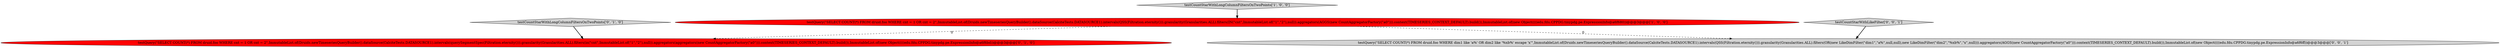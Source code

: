 digraph {
5 [style = filled, label = "testQuery(\"SELECT COUNT(*) FROM druid.foo WHERE dim1 like 'a%' OR dim2 like '%xb%' escape 'x'\",ImmutableList.of(Druids.newTimeseriesQueryBuilder().dataSource(CalciteTests.DATASOURCE1).intervals(QSS(Filtration.eternity())).granularity(Granularities.ALL).filters(OR(new LikeDimFilter(\"dim1\",\"a%\",null,null),new LikeDimFilter(\"dim2\",\"%xb%\",\"x\",null))).aggregators(AGGS(new CountAggregatorFactory(\"a0\"))).context(TIMESERIES_CONTEXT_DEFAULT).build()),ImmutableList.of(new Object((((edu.fdu.CPPDG.tinypdg.pe.ExpressionInfo@a6f6ff))@@@3@@@['0', '0', '1']", fillcolor = lightgray, shape = ellipse image = "AAA0AAABBB3BBB"];
2 [style = filled, label = "testCountStarWithLongColumnFiltersOnTwoPoints['0', '1', '0']", fillcolor = lightgray, shape = diamond image = "AAA0AAABBB2BBB"];
0 [style = filled, label = "testQuery(\"SELECT COUNT(*) FROM druid.foo WHERE cnt = 1 OR cnt = 2\",ImmutableList.of(Druids.newTimeseriesQueryBuilder().dataSource(CalciteTests.DATASOURCE1).intervals(QSS(Filtration.eternity())).granularity(Granularities.ALL).filters(IN(\"cnt\",ImmutableList.of(\"1\",\"2\"),null)).aggregators(AGGS(new CountAggregatorFactory(\"a0\"))).context(TIMESERIES_CONTEXT_DEFAULT).build()),ImmutableList.of(new Object((((edu.fdu.CPPDG.tinypdg.pe.ExpressionInfo@a6f680))@@@3@@@['1', '0', '0']", fillcolor = red, shape = ellipse image = "AAA1AAABBB1BBB"];
3 [style = filled, label = "testQuery(\"SELECT COUNT(*) FROM druid.foo WHERE cnt = 1 OR cnt = 2\",ImmutableList.of(Druids.newTimeseriesQueryBuilder().dataSource(CalciteTests.DATASOURCE1).intervals(querySegmentSpec(Filtration.eternity())).granularity(Granularities.ALL).filters(in(\"cnt\",ImmutableList.of(\"1\",\"2\"),null)).aggregators(aggregators(new CountAggregatorFactory(\"a0\"))).context(TIMESERIES_CONTEXT_DEFAULT).build()),ImmutableList.of(new Object((((edu.fdu.CPPDG.tinypdg.pe.ExpressionInfo@a6f6bd))@@@3@@@['0', '1', '0']", fillcolor = red, shape = ellipse image = "AAA1AAABBB2BBB"];
1 [style = filled, label = "testCountStarWithLongColumnFiltersOnTwoPoints['1', '0', '0']", fillcolor = lightgray, shape = diamond image = "AAA0AAABBB1BBB"];
4 [style = filled, label = "testCountStarWithLikeFilter['0', '0', '1']", fillcolor = lightgray, shape = diamond image = "AAA0AAABBB3BBB"];
0->3 [style = dashed, label="0"];
1->0 [style = bold, label=""];
0->5 [style = dashed, label="0"];
4->5 [style = bold, label=""];
2->3 [style = bold, label=""];
}
